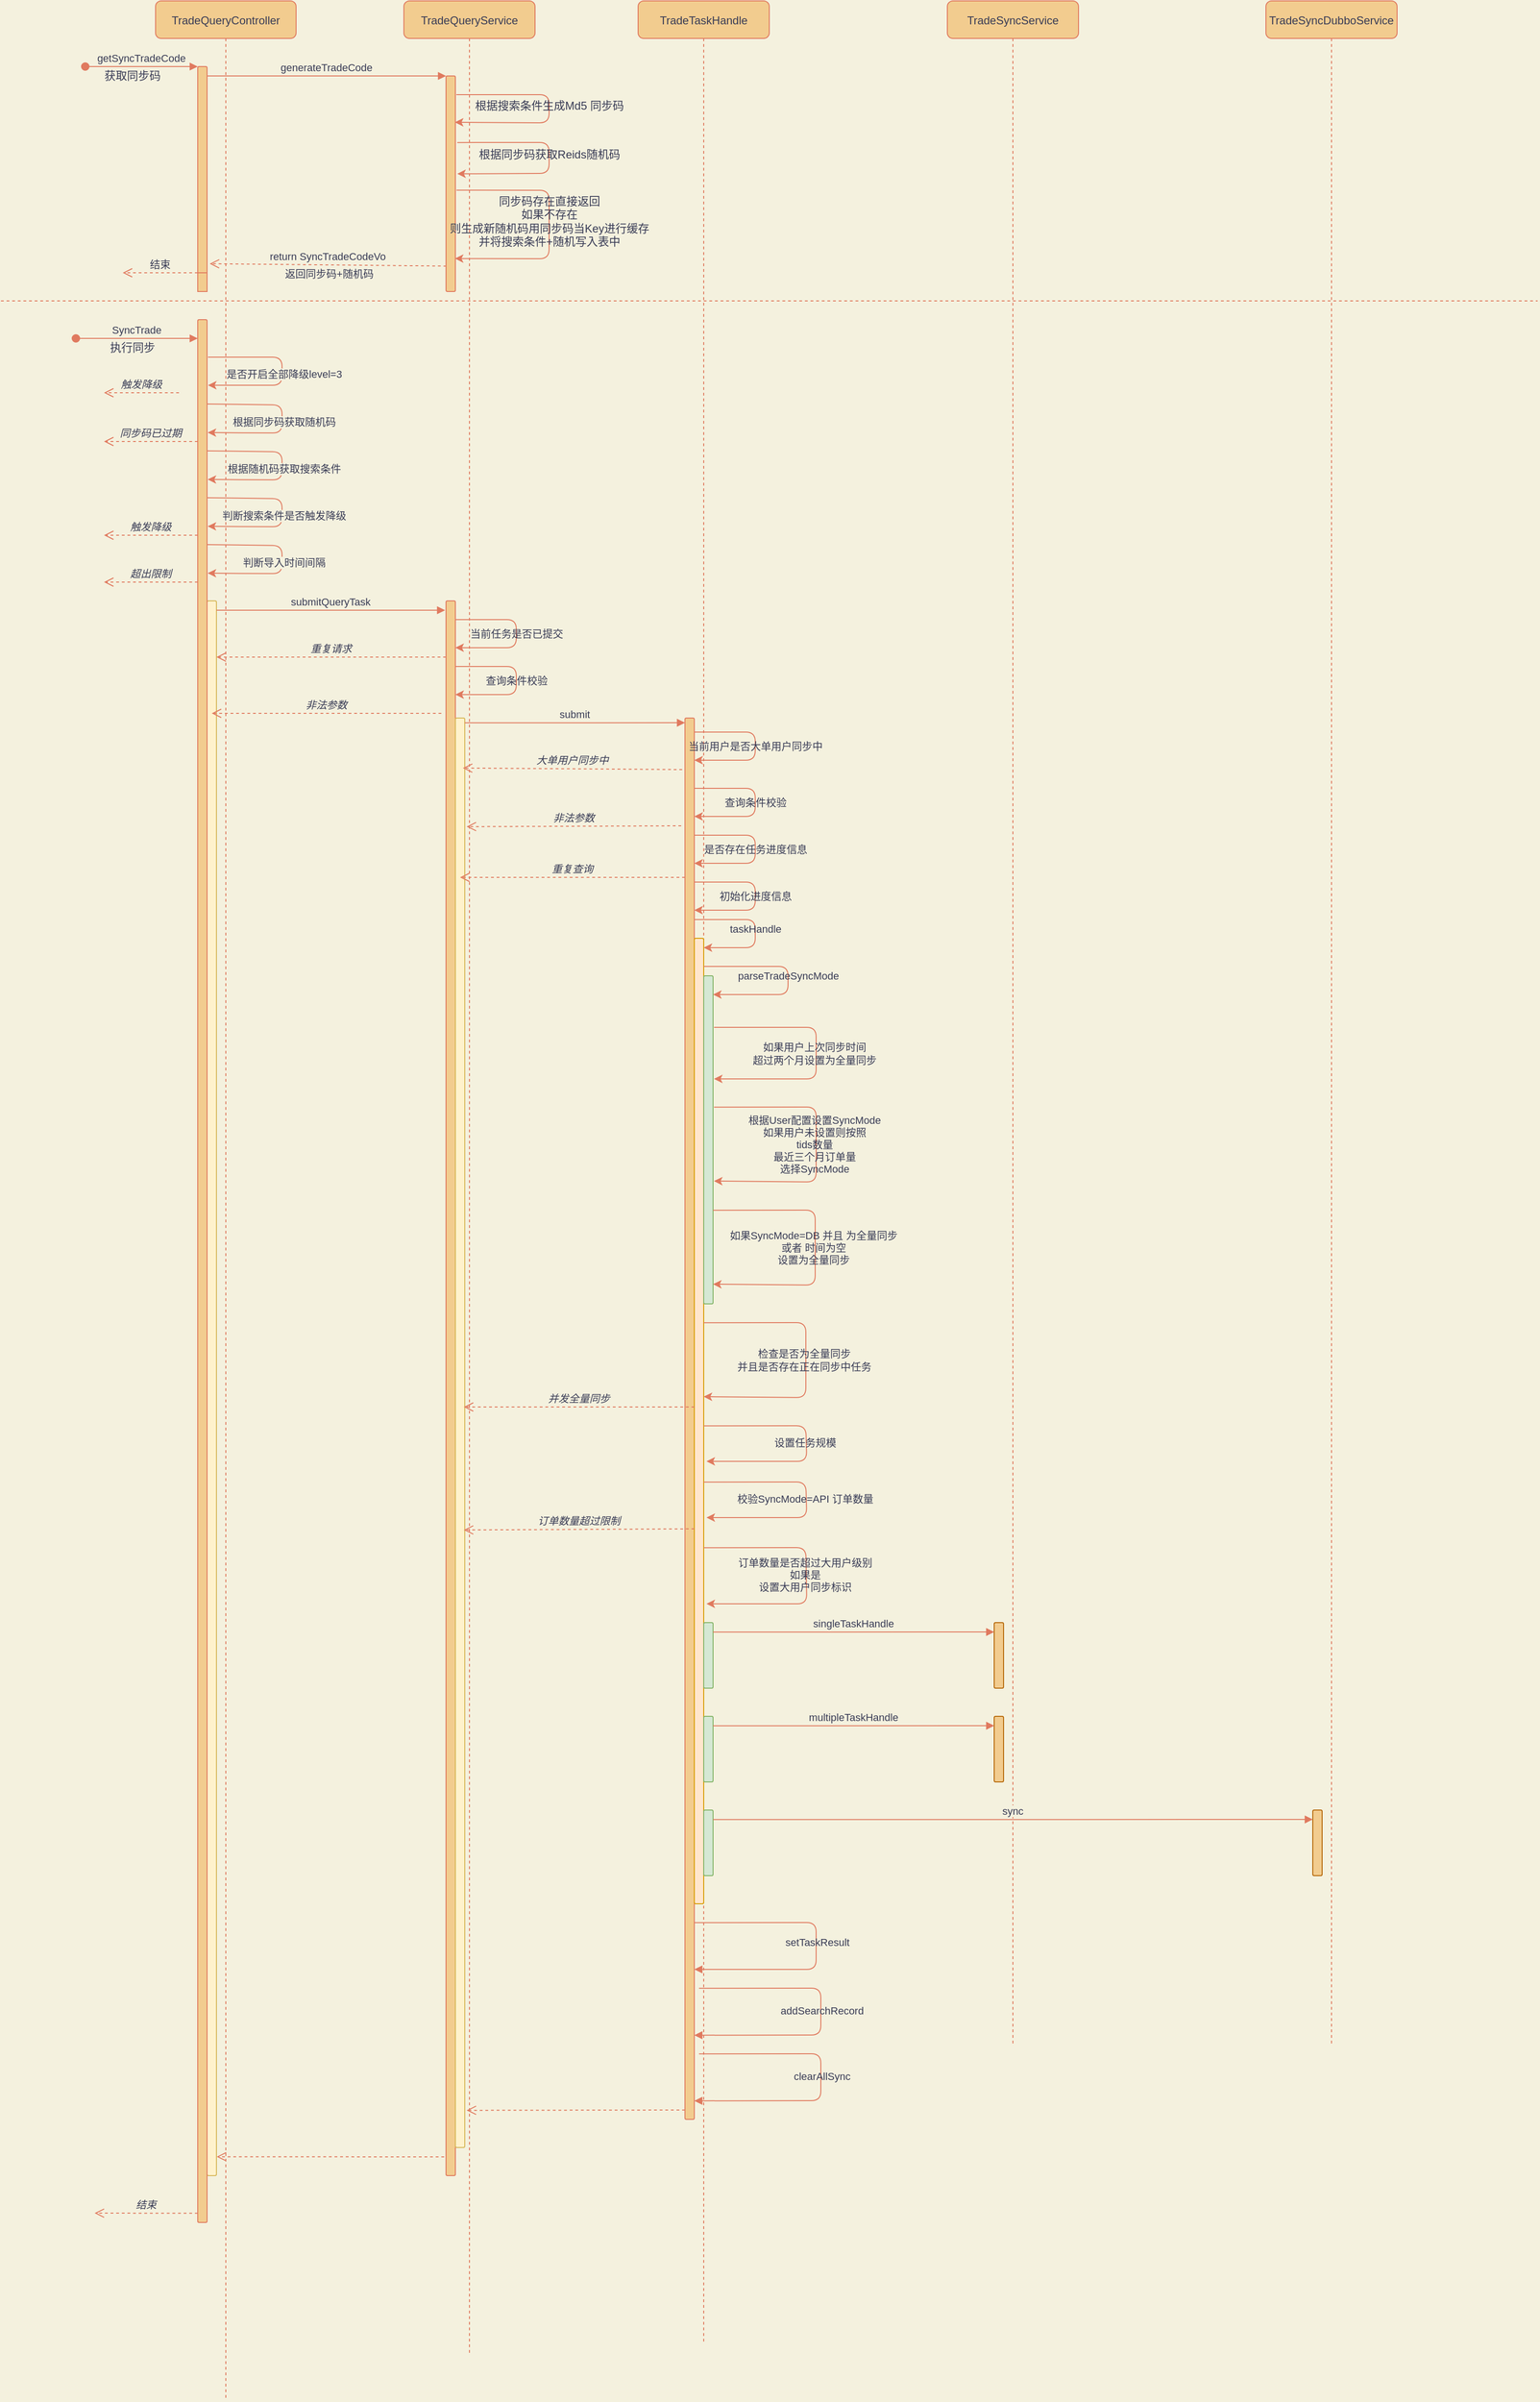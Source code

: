 <mxfile version="14.9.3" type="github">
  <diagram id="kgpKYQtTHZ0yAKxKKP6v" name="Page-1">
    <mxGraphModel dx="2992" dy="1228" grid="1" gridSize="10" guides="1" tooltips="1" connect="1" arrows="1" fold="1" page="1" pageScale="1" pageWidth="1100" pageHeight="850" background="#F4F1DE" math="0" shadow="0">
      <root>
        <mxCell id="0" />
        <mxCell id="1" parent="0" />
        <mxCell id="RdxSyApWsiTOnNlZj5HY-6" value="TradeQueryController" style="shape=umlLifeline;perimeter=lifelinePerimeter;container=1;collapsible=0;recursiveResize=0;shadow=0;strokeWidth=1;rounded=1;fillColor=#F2CC8F;strokeColor=#E07A5F;fontColor=#393C56;" vertex="1" parent="1">
          <mxGeometry x="55" y="430" width="150" height="2560" as="geometry" />
        </mxCell>
        <mxCell id="RdxSyApWsiTOnNlZj5HY-7" value="" style="points=[];perimeter=orthogonalPerimeter;shadow=0;strokeWidth=1;rounded=1;fillColor=#F2CC8F;strokeColor=#E07A5F;fontColor=#393C56;" vertex="1" parent="RdxSyApWsiTOnNlZj5HY-6">
          <mxGeometry x="45" y="70" width="10" height="235" as="geometry" />
        </mxCell>
        <mxCell id="RdxSyApWsiTOnNlZj5HY-8" value="getSyncTradeCode" style="verticalAlign=bottom;startArrow=oval;endArrow=block;startSize=8;shadow=0;strokeWidth=1;labelBackgroundColor=#F4F1DE;strokeColor=#E07A5F;fontColor=#393C56;" edge="1" parent="RdxSyApWsiTOnNlZj5HY-6" target="RdxSyApWsiTOnNlZj5HY-7">
          <mxGeometry relative="1" as="geometry">
            <mxPoint x="-75" y="70" as="sourcePoint" />
          </mxGeometry>
        </mxCell>
        <mxCell id="RdxSyApWsiTOnNlZj5HY-10" value="TradeQueryService" style="shape=umlLifeline;perimeter=lifelinePerimeter;container=1;collapsible=0;recursiveResize=0;shadow=0;strokeWidth=1;rounded=1;fillColor=#F2CC8F;strokeColor=#E07A5F;fontColor=#393C56;" vertex="1" parent="1">
          <mxGeometry x="320" y="430" width="140" height="2510" as="geometry" />
        </mxCell>
        <mxCell id="RdxSyApWsiTOnNlZj5HY-11" value="" style="points=[];perimeter=orthogonalPerimeter;shadow=0;strokeWidth=1;rounded=1;fillColor=#F2CC8F;strokeColor=#E07A5F;fontColor=#393C56;" vertex="1" parent="RdxSyApWsiTOnNlZj5HY-10">
          <mxGeometry x="45" y="80" width="10" height="230" as="geometry" />
        </mxCell>
        <mxCell id="RdxSyApWsiTOnNlZj5HY-32" value="" style="endArrow=classic;html=1;entryX=0.95;entryY=0.215;entryDx=0;entryDy=0;entryPerimeter=0;labelBackgroundColor=#F4F1DE;strokeColor=#E07A5F;fontColor=#393C56;" edge="1" parent="RdxSyApWsiTOnNlZj5HY-10" target="RdxSyApWsiTOnNlZj5HY-11">
          <mxGeometry width="50" height="50" relative="1" as="geometry">
            <mxPoint x="56" y="100" as="sourcePoint" />
            <mxPoint x="105" y="100" as="targetPoint" />
            <Array as="points">
              <mxPoint x="155" y="100" />
              <mxPoint x="155" y="130" />
            </Array>
          </mxGeometry>
        </mxCell>
        <mxCell id="RdxSyApWsiTOnNlZj5HY-33" value="&lt;span style=&quot;font-size: 12px&quot;&gt;根据搜索条件生成Md5 同步码&lt;/span&gt;" style="edgeLabel;html=1;align=center;verticalAlign=middle;resizable=0;points=[];rounded=1;labelBackgroundColor=none;fontColor=#393C56;" vertex="1" connectable="0" parent="RdxSyApWsiTOnNlZj5HY-32">
          <mxGeometry x="-0.033" relative="1" as="geometry">
            <mxPoint as="offset" />
          </mxGeometry>
        </mxCell>
        <mxCell id="RdxSyApWsiTOnNlZj5HY-39" value="" style="endArrow=classic;html=1;labelBackgroundColor=#F4F1DE;strokeColor=#E07A5F;fontColor=#393C56;entryX=1.2;entryY=0.454;entryDx=0;entryDy=0;entryPerimeter=0;exitX=1.2;exitY=0.309;exitDx=0;exitDy=0;exitPerimeter=0;" edge="1" parent="RdxSyApWsiTOnNlZj5HY-10" source="RdxSyApWsiTOnNlZj5HY-11" target="RdxSyApWsiTOnNlZj5HY-11">
          <mxGeometry width="50" height="50" relative="1" as="geometry">
            <mxPoint x="55" y="140.32" as="sourcePoint" />
            <mxPoint x="55" y="210" as="targetPoint" />
            <Array as="points">
              <mxPoint x="155" y="151" />
              <mxPoint x="155" y="184" />
            </Array>
          </mxGeometry>
        </mxCell>
        <mxCell id="RdxSyApWsiTOnNlZj5HY-40" value="&lt;span style=&quot;font-size: 12px&quot;&gt;根据同步码获取Reids随机码&lt;/span&gt;" style="edgeLabel;html=1;align=center;verticalAlign=middle;resizable=0;points=[];rounded=1;labelBackgroundColor=none;fontColor=#393C56;" vertex="1" connectable="0" parent="RdxSyApWsiTOnNlZj5HY-39">
          <mxGeometry x="-0.033" relative="1" as="geometry">
            <mxPoint as="offset" />
          </mxGeometry>
        </mxCell>
        <mxCell id="RdxSyApWsiTOnNlZj5HY-41" value="" style="endArrow=classic;html=1;labelBackgroundColor=#F4F1DE;strokeColor=#E07A5F;fontColor=#393C56;entryX=0.95;entryY=0.847;entryDx=0;entryDy=0;entryPerimeter=0;exitX=1.117;exitY=0.53;exitDx=0;exitDy=0;exitPerimeter=0;" edge="1" parent="RdxSyApWsiTOnNlZj5HY-10" source="RdxSyApWsiTOnNlZj5HY-11" target="RdxSyApWsiTOnNlZj5HY-11">
          <mxGeometry width="50" height="50" relative="1" as="geometry">
            <mxPoint x="55" y="210" as="sourcePoint" />
            <mxPoint x="53.67" y="241.25" as="targetPoint" />
            <Array as="points">
              <mxPoint x="155" y="202" />
              <mxPoint x="155" y="275" />
            </Array>
          </mxGeometry>
        </mxCell>
        <mxCell id="RdxSyApWsiTOnNlZj5HY-42" value="&lt;span style=&quot;font-size: 12px&quot;&gt;同步码存在直接返回&lt;br&gt;如果不存在&lt;br&gt;则生成新随机码用同步码当Key进行缓存&lt;br&gt;并将搜索条件+随机写入表中&lt;br&gt;&lt;/span&gt;" style="edgeLabel;html=1;align=center;verticalAlign=middle;resizable=0;points=[];rounded=1;labelBackgroundColor=none;fontColor=#393C56;" vertex="1" connectable="0" parent="RdxSyApWsiTOnNlZj5HY-41">
          <mxGeometry x="-0.033" relative="1" as="geometry">
            <mxPoint as="offset" />
          </mxGeometry>
        </mxCell>
        <mxCell id="RdxSyApWsiTOnNlZj5HY-13" value="generateTradeCode" style="verticalAlign=bottom;endArrow=block;entryX=0;entryY=0;shadow=0;strokeWidth=1;labelBackgroundColor=#F4F1DE;strokeColor=#E07A5F;fontColor=#393C56;" edge="1" parent="1" source="RdxSyApWsiTOnNlZj5HY-7" target="RdxSyApWsiTOnNlZj5HY-11">
          <mxGeometry relative="1" as="geometry">
            <mxPoint x="260" y="510" as="sourcePoint" />
            <mxPoint as="offset" />
          </mxGeometry>
        </mxCell>
        <mxCell id="RdxSyApWsiTOnNlZj5HY-16" value="获取同步码" style="text;html=1;align=center;verticalAlign=middle;resizable=0;points=[];autosize=1;strokeColor=none;rounded=1;fontColor=#393C56;" vertex="1" parent="1">
          <mxGeometry x="-10" y="500" width="80" height="20" as="geometry" />
        </mxCell>
        <mxCell id="RdxSyApWsiTOnNlZj5HY-21" value="return SyncTradeCodeVo" style="verticalAlign=bottom;endArrow=open;dashed=1;endSize=8;exitX=0.033;exitY=0.882;shadow=0;strokeWidth=1;exitDx=0;exitDy=0;exitPerimeter=0;labelBackgroundColor=#F4F1DE;strokeColor=#E07A5F;fontColor=#393C56;entryX=1.283;entryY=0.895;entryDx=0;entryDy=0;entryPerimeter=0;" edge="1" parent="1" source="RdxSyApWsiTOnNlZj5HY-11" target="RdxSyApWsiTOnNlZj5HY-7">
          <mxGeometry relative="1" as="geometry">
            <mxPoint x="105" y="651" as="targetPoint" />
            <mxPoint x="355" y="322.0" as="sourcePoint" />
          </mxGeometry>
        </mxCell>
        <mxCell id="RdxSyApWsiTOnNlZj5HY-22" value="返回同步码+随机码" style="edgeLabel;html=1;align=center;verticalAlign=middle;resizable=0;points=[];rounded=1;labelBackgroundColor=#F4F1DE;fontColor=#393C56;" vertex="1" connectable="0" parent="RdxSyApWsiTOnNlZj5HY-21">
          <mxGeometry x="0.132" y="1" relative="1" as="geometry">
            <mxPoint x="17" y="8" as="offset" />
          </mxGeometry>
        </mxCell>
        <mxCell id="RdxSyApWsiTOnNlZj5HY-23" value="" style="endArrow=none;dashed=1;html=1;labelBackgroundColor=#F4F1DE;strokeColor=#E07A5F;fontColor=#393C56;" edge="1" parent="1">
          <mxGeometry width="50" height="50" relative="1" as="geometry">
            <mxPoint x="-110" y="750" as="sourcePoint" />
            <mxPoint x="1530" y="750" as="targetPoint" />
          </mxGeometry>
        </mxCell>
        <mxCell id="RdxSyApWsiTOnNlZj5HY-24" value="" style="points=[];perimeter=orthogonalPerimeter;shadow=0;strokeWidth=1;rounded=1;fillColor=#F2CC8F;strokeColor=#E07A5F;fontColor=#393C56;arcSize=0;" vertex="1" parent="1">
          <mxGeometry x="100" y="720" width="10" height="20" as="geometry" />
        </mxCell>
        <mxCell id="RdxSyApWsiTOnNlZj5HY-28" value="SyncTrade" style="verticalAlign=bottom;startArrow=oval;endArrow=block;startSize=8;shadow=0;strokeWidth=1;labelBackgroundColor=#F4F1DE;strokeColor=#E07A5F;fontColor=#393C56;" edge="1" parent="1">
          <mxGeometry relative="1" as="geometry">
            <mxPoint x="-30" y="790" as="sourcePoint" />
            <mxPoint x="100" y="790" as="targetPoint" />
          </mxGeometry>
        </mxCell>
        <mxCell id="RdxSyApWsiTOnNlZj5HY-29" value="执行同步" style="text;html=1;align=center;verticalAlign=middle;resizable=0;points=[];autosize=1;strokeColor=none;rounded=1;fontColor=#393C56;" vertex="1" parent="1">
          <mxGeometry y="790" width="60" height="20" as="geometry" />
        </mxCell>
        <mxCell id="RdxSyApWsiTOnNlZj5HY-35" value="" style="endArrow=classic;html=1;labelBackgroundColor=#F4F1DE;strokeColor=#E07A5F;fontColor=#393C56;" edge="1" parent="1">
          <mxGeometry width="50" height="50" relative="1" as="geometry">
            <mxPoint x="111" y="810" as="sourcePoint" />
            <mxPoint x="111" y="840" as="targetPoint" />
            <Array as="points">
              <mxPoint x="190" y="810" />
              <mxPoint x="190" y="840" />
            </Array>
          </mxGeometry>
        </mxCell>
        <mxCell id="RdxSyApWsiTOnNlZj5HY-36" value="是否开启全部降级level=3" style="edgeLabel;html=1;align=center;verticalAlign=middle;resizable=0;points=[];rounded=1;labelBackgroundColor=#F4F1DE;fontColor=#393C56;" vertex="1" connectable="0" parent="RdxSyApWsiTOnNlZj5HY-35">
          <mxGeometry x="-0.129" y="2" relative="1" as="geometry">
            <mxPoint y="15" as="offset" />
          </mxGeometry>
        </mxCell>
        <mxCell id="RdxSyApWsiTOnNlZj5HY-37" value="" style="endArrow=classic;html=1;exitX=1.033;exitY=0.065;exitDx=0;exitDy=0;exitPerimeter=0;labelBackgroundColor=#F4F1DE;strokeColor=#E07A5F;fontColor=#393C56;" edge="1" parent="1">
          <mxGeometry width="50" height="50" relative="1" as="geometry">
            <mxPoint x="110.0" y="860" as="sourcePoint" />
            <mxPoint x="110.67" y="890.5" as="targetPoint" />
            <Array as="points">
              <mxPoint x="190" y="861" />
              <mxPoint x="190" y="891" />
            </Array>
          </mxGeometry>
        </mxCell>
        <mxCell id="RdxSyApWsiTOnNlZj5HY-38" value="根据同步码获取随机码" style="edgeLabel;html=1;align=center;verticalAlign=middle;resizable=0;points=[];rounded=1;labelBackgroundColor=#F4F1DE;fontColor=#393C56;" vertex="1" connectable="0" parent="RdxSyApWsiTOnNlZj5HY-37">
          <mxGeometry x="-0.129" y="2" relative="1" as="geometry">
            <mxPoint y="15" as="offset" />
          </mxGeometry>
        </mxCell>
        <mxCell id="RdxSyApWsiTOnNlZj5HY-44" value="" style="endArrow=classic;html=1;exitX=1.033;exitY=0.065;exitDx=0;exitDy=0;exitPerimeter=0;labelBackgroundColor=#F4F1DE;strokeColor=#E07A5F;fontColor=#393C56;" edge="1" parent="1">
          <mxGeometry width="50" height="50" relative="1" as="geometry">
            <mxPoint x="110.0" y="910" as="sourcePoint" />
            <mxPoint x="110.67" y="940.5" as="targetPoint" />
            <Array as="points">
              <mxPoint x="190" y="911" />
              <mxPoint x="190" y="941" />
            </Array>
          </mxGeometry>
        </mxCell>
        <mxCell id="RdxSyApWsiTOnNlZj5HY-45" value="根据随机码获取搜索条件" style="edgeLabel;html=1;align=center;verticalAlign=middle;resizable=0;points=[];rounded=1;labelBackgroundColor=#F4F1DE;fontColor=#393C56;" vertex="1" connectable="0" parent="RdxSyApWsiTOnNlZj5HY-44">
          <mxGeometry x="-0.129" y="2" relative="1" as="geometry">
            <mxPoint y="15" as="offset" />
          </mxGeometry>
        </mxCell>
        <mxCell id="RdxSyApWsiTOnNlZj5HY-47" value="" style="endArrow=classic;html=1;exitX=1.033;exitY=0.065;exitDx=0;exitDy=0;exitPerimeter=0;labelBackgroundColor=#F4F1DE;strokeColor=#E07A5F;fontColor=#393C56;" edge="1" parent="1">
          <mxGeometry width="50" height="50" relative="1" as="geometry">
            <mxPoint x="110.0" y="960" as="sourcePoint" />
            <mxPoint x="110.67" y="990.5" as="targetPoint" />
            <Array as="points">
              <mxPoint x="190" y="961" />
              <mxPoint x="190" y="991" />
            </Array>
          </mxGeometry>
        </mxCell>
        <mxCell id="RdxSyApWsiTOnNlZj5HY-48" value="判断搜索条件是否触发降级" style="edgeLabel;html=1;align=center;verticalAlign=middle;resizable=0;points=[];rounded=1;labelBackgroundColor=#F4F1DE;fontColor=#393C56;" vertex="1" connectable="0" parent="RdxSyApWsiTOnNlZj5HY-47">
          <mxGeometry x="-0.129" y="2" relative="1" as="geometry">
            <mxPoint y="15" as="offset" />
          </mxGeometry>
        </mxCell>
        <mxCell id="RdxSyApWsiTOnNlZj5HY-49" value="触发降级" style="verticalAlign=bottom;endArrow=open;dashed=1;endSize=8;shadow=0;strokeWidth=1;labelBackgroundColor=#F4F1DE;strokeColor=#E07A5F;fontColor=#393C56;fontStyle=2" edge="1" parent="1">
          <mxGeometry relative="1" as="geometry">
            <mxPoint y="848" as="targetPoint" />
            <mxPoint x="80" y="848" as="sourcePoint" />
          </mxGeometry>
        </mxCell>
        <mxCell id="RdxSyApWsiTOnNlZj5HY-52" value="同步码已过期" style="verticalAlign=bottom;endArrow=open;dashed=1;endSize=8;shadow=0;strokeWidth=1;labelBackgroundColor=#F4F1DE;strokeColor=#E07A5F;fontColor=#393C56;fontStyle=2" edge="1" parent="1">
          <mxGeometry relative="1" as="geometry">
            <mxPoint y="900" as="targetPoint" />
            <mxPoint x="100" y="900" as="sourcePoint" />
          </mxGeometry>
        </mxCell>
        <mxCell id="RdxSyApWsiTOnNlZj5HY-53" value="结束" style="verticalAlign=bottom;endArrow=open;dashed=1;endSize=8;shadow=0;strokeWidth=1;labelBackgroundColor=#F4F1DE;strokeColor=#E07A5F;fontColor=#393C56;" edge="1" parent="1">
          <mxGeometry relative="1" as="geometry">
            <mxPoint x="20" y="720" as="targetPoint" />
            <mxPoint x="100" y="720" as="sourcePoint" />
          </mxGeometry>
        </mxCell>
        <mxCell id="RdxSyApWsiTOnNlZj5HY-54" value="触发降级" style="verticalAlign=bottom;endArrow=open;dashed=1;endSize=8;shadow=0;strokeWidth=1;labelBackgroundColor=#F4F1DE;strokeColor=#E07A5F;fontColor=#393C56;fontStyle=2" edge="1" parent="1">
          <mxGeometry relative="1" as="geometry">
            <mxPoint y="1000" as="targetPoint" />
            <mxPoint x="100" y="1000" as="sourcePoint" />
          </mxGeometry>
        </mxCell>
        <mxCell id="RdxSyApWsiTOnNlZj5HY-55" value="" style="endArrow=classic;html=1;exitX=1.033;exitY=0.065;exitDx=0;exitDy=0;exitPerimeter=0;labelBackgroundColor=#F4F1DE;strokeColor=#E07A5F;fontColor=#393C56;" edge="1" parent="1">
          <mxGeometry width="50" height="50" relative="1" as="geometry">
            <mxPoint x="110.0" y="1010" as="sourcePoint" />
            <mxPoint x="110.67" y="1040.5" as="targetPoint" />
            <Array as="points">
              <mxPoint x="190" y="1011" />
              <mxPoint x="190" y="1041" />
            </Array>
          </mxGeometry>
        </mxCell>
        <mxCell id="RdxSyApWsiTOnNlZj5HY-56" value="判断导入时间间隔" style="edgeLabel;html=1;align=center;verticalAlign=middle;resizable=0;points=[];rounded=1;labelBackgroundColor=#F4F1DE;fontColor=#393C56;" vertex="1" connectable="0" parent="RdxSyApWsiTOnNlZj5HY-55">
          <mxGeometry x="-0.129" y="2" relative="1" as="geometry">
            <mxPoint y="15" as="offset" />
          </mxGeometry>
        </mxCell>
        <mxCell id="RdxSyApWsiTOnNlZj5HY-57" value="超出限制" style="verticalAlign=bottom;endArrow=open;dashed=1;endSize=8;shadow=0;strokeWidth=1;labelBackgroundColor=#F4F1DE;strokeColor=#E07A5F;fontColor=#393C56;fontStyle=2" edge="1" parent="1">
          <mxGeometry relative="1" as="geometry">
            <mxPoint y="1050" as="targetPoint" />
            <mxPoint x="100" y="1050" as="sourcePoint" />
          </mxGeometry>
        </mxCell>
        <mxCell id="RdxSyApWsiTOnNlZj5HY-154" value="" style="edgeStyle=none;orthogonalLoop=1;jettySize=auto;html=1;labelBackgroundColor=none;fontColor=#393C56;strokeColor=#E07A5F;fillColor=#F2CC8F;" edge="1" parent="1" source="RdxSyApWsiTOnNlZj5HY-66" target="RdxSyApWsiTOnNlZj5HY-113">
          <mxGeometry relative="1" as="geometry" />
        </mxCell>
        <mxCell id="RdxSyApWsiTOnNlZj5HY-66" value="" style="points=[];perimeter=orthogonalPerimeter;shadow=0;strokeWidth=1;rounded=1;fillColor=#fff2cc;strokeColor=#d6b656;" vertex="1" parent="1">
          <mxGeometry x="110" y="1070" width="10" height="1680" as="geometry" />
        </mxCell>
        <mxCell id="RdxSyApWsiTOnNlZj5HY-68" value="" style="points=[];perimeter=orthogonalPerimeter;shadow=0;strokeWidth=1;rounded=1;fillColor=#F2CC8F;strokeColor=#E07A5F;fontColor=#393C56;" vertex="1" parent="1">
          <mxGeometry x="365" y="1070" width="10" height="1680" as="geometry" />
        </mxCell>
        <mxCell id="RdxSyApWsiTOnNlZj5HY-72" value="submitQueryTask" style="verticalAlign=bottom;endArrow=block;shadow=0;strokeWidth=1;labelBackgroundColor=#F4F1DE;strokeColor=#E07A5F;fontColor=#393C56;" edge="1" parent="1">
          <mxGeometry relative="1" as="geometry">
            <mxPoint x="120" y="1080" as="sourcePoint" />
            <mxPoint x="364" y="1080" as="targetPoint" />
            <mxPoint as="offset" />
          </mxGeometry>
        </mxCell>
        <mxCell id="RdxSyApWsiTOnNlZj5HY-82" value="TradeTaskHandle" style="shape=umlLifeline;perimeter=lifelinePerimeter;container=1;collapsible=0;recursiveResize=0;shadow=0;strokeWidth=1;rounded=1;fillColor=#F2CC8F;strokeColor=#E07A5F;fontColor=#393C56;" vertex="1" parent="1">
          <mxGeometry x="570" y="430" width="140" height="2500" as="geometry" />
        </mxCell>
        <mxCell id="RdxSyApWsiTOnNlZj5HY-90" value="当前任务是否已提交" style="endArrow=classic;html=1;fontColor=#393C56;strokeColor=#E07A5F;fillColor=#F2CC8F;elbow=vertical;labelBackgroundColor=none;" edge="1" parent="1">
          <mxGeometry width="50" height="50" relative="1" as="geometry">
            <mxPoint x="375" y="1090" as="sourcePoint" />
            <mxPoint x="375" y="1120" as="targetPoint" />
            <Array as="points">
              <mxPoint x="440" y="1090" />
              <mxPoint x="440" y="1120" />
            </Array>
          </mxGeometry>
        </mxCell>
        <mxCell id="RdxSyApWsiTOnNlZj5HY-91" value="重复请求" style="verticalAlign=bottom;endArrow=open;dashed=1;endSize=8;shadow=0;strokeWidth=1;labelBackgroundColor=#F4F1DE;strokeColor=#E07A5F;fontColor=#393C56;fontStyle=2;" edge="1" parent="1">
          <mxGeometry relative="1" as="geometry">
            <mxPoint x="120" y="1130" as="targetPoint" />
            <mxPoint x="365" y="1130" as="sourcePoint" />
          </mxGeometry>
        </mxCell>
        <mxCell id="RdxSyApWsiTOnNlZj5HY-93" value="查询条件校验" style="endArrow=classic;html=1;fontColor=#393C56;strokeColor=#E07A5F;fillColor=#F2CC8F;elbow=vertical;labelBackgroundColor=none;" edge="1" parent="1">
          <mxGeometry width="50" height="50" relative="1" as="geometry">
            <mxPoint x="375" y="1140" as="sourcePoint" />
            <mxPoint x="375" y="1170" as="targetPoint" />
            <Array as="points">
              <mxPoint x="440" y="1140" />
              <mxPoint x="440" y="1170" />
            </Array>
          </mxGeometry>
        </mxCell>
        <mxCell id="RdxSyApWsiTOnNlZj5HY-94" value="非法参数" style="verticalAlign=bottom;endArrow=open;dashed=1;endSize=8;shadow=0;strokeWidth=1;labelBackgroundColor=#F4F1DE;strokeColor=#E07A5F;fontColor=#393C56;fontStyle=2;" edge="1" parent="1">
          <mxGeometry relative="1" as="geometry">
            <mxPoint x="115" y="1190" as="targetPoint" />
            <mxPoint x="360" y="1190" as="sourcePoint" />
          </mxGeometry>
        </mxCell>
        <mxCell id="RdxSyApWsiTOnNlZj5HY-95" value="" style="points=[];perimeter=orthogonalPerimeter;shadow=0;strokeWidth=1;rounded=1;fillColor=#fff2cc;strokeColor=#d6b656;" vertex="1" parent="1">
          <mxGeometry x="375" y="1195" width="10" height="1525" as="geometry" />
        </mxCell>
        <mxCell id="RdxSyApWsiTOnNlZj5HY-96" value="" style="points=[];perimeter=orthogonalPerimeter;shadow=0;strokeWidth=1;rounded=1;fillColor=#F2CC8F;strokeColor=#E07A5F;fontColor=#393C56;" vertex="1" parent="1">
          <mxGeometry x="620" y="1195" width="10" height="1495" as="geometry" />
        </mxCell>
        <mxCell id="RdxSyApWsiTOnNlZj5HY-97" value="submit" style="verticalAlign=bottom;endArrow=block;shadow=0;strokeWidth=1;labelBackgroundColor=#F4F1DE;strokeColor=#E07A5F;fontColor=#393C56;" edge="1" parent="1">
          <mxGeometry relative="1" as="geometry">
            <mxPoint x="385" y="1200.16" as="sourcePoint" />
            <mxPoint x="620" y="1200" as="targetPoint" />
            <mxPoint as="offset" />
          </mxGeometry>
        </mxCell>
        <mxCell id="RdxSyApWsiTOnNlZj5HY-99" value="查询条件校验" style="endArrow=classic;html=1;fontColor=#393C56;strokeColor=#E07A5F;fillColor=#F2CC8F;elbow=vertical;labelBackgroundColor=none;" edge="1" parent="1">
          <mxGeometry width="50" height="50" relative="1" as="geometry">
            <mxPoint x="630" y="1270" as="sourcePoint" />
            <mxPoint x="630" y="1300" as="targetPoint" />
            <Array as="points">
              <mxPoint x="695" y="1270" />
              <mxPoint x="695" y="1300" />
            </Array>
          </mxGeometry>
        </mxCell>
        <mxCell id="RdxSyApWsiTOnNlZj5HY-100" value="非法参数" style="verticalAlign=bottom;endArrow=open;dashed=1;endSize=8;shadow=0;strokeWidth=1;labelBackgroundColor=#F4F1DE;strokeColor=#E07A5F;fontColor=#393C56;fontStyle=2;entryX=1.2;entryY=0.076;entryDx=0;entryDy=0;entryPerimeter=0;" edge="1" parent="1" target="RdxSyApWsiTOnNlZj5HY-95">
          <mxGeometry relative="1" as="geometry">
            <mxPoint x="510" y="1310" as="targetPoint" />
            <mxPoint x="616" y="1310" as="sourcePoint" />
          </mxGeometry>
        </mxCell>
        <mxCell id="RdxSyApWsiTOnNlZj5HY-103" value="当前用户是否大单用户同步中" style="endArrow=classic;html=1;fontColor=#393C56;strokeColor=#E07A5F;fillColor=#F2CC8F;elbow=vertical;labelBackgroundColor=none;" edge="1" parent="1">
          <mxGeometry width="50" height="50" relative="1" as="geometry">
            <mxPoint x="630" y="1210" as="sourcePoint" />
            <mxPoint x="630" y="1240" as="targetPoint" />
            <Array as="points">
              <mxPoint x="695" y="1210" />
              <mxPoint x="695" y="1240" />
            </Array>
          </mxGeometry>
        </mxCell>
        <mxCell id="RdxSyApWsiTOnNlZj5HY-104" value="大单用户同步中" style="verticalAlign=bottom;endArrow=open;dashed=1;endSize=8;shadow=0;strokeWidth=1;labelBackgroundColor=#F4F1DE;strokeColor=#E07A5F;fontColor=#393C56;fontStyle=2;entryX=0.8;entryY=0.035;entryDx=0;entryDy=0;entryPerimeter=0;" edge="1" parent="1" target="RdxSyApWsiTOnNlZj5HY-95">
          <mxGeometry relative="1" as="geometry">
            <mxPoint x="390" y="1250" as="targetPoint" />
            <mxPoint x="617" y="1250" as="sourcePoint" />
          </mxGeometry>
        </mxCell>
        <mxCell id="RdxSyApWsiTOnNlZj5HY-105" value="是否存在任务进度信息" style="endArrow=classic;html=1;fontColor=#393C56;strokeColor=#E07A5F;fillColor=#F2CC8F;elbow=vertical;labelBackgroundColor=none;" edge="1" parent="1">
          <mxGeometry width="50" height="50" relative="1" as="geometry">
            <mxPoint x="630" y="1320" as="sourcePoint" />
            <mxPoint x="630" y="1350" as="targetPoint" />
            <Array as="points">
              <mxPoint x="695" y="1320" />
              <mxPoint x="695" y="1350" />
            </Array>
          </mxGeometry>
        </mxCell>
        <mxCell id="RdxSyApWsiTOnNlZj5HY-106" value="重复查询" style="verticalAlign=bottom;endArrow=open;dashed=1;endSize=8;shadow=0;strokeWidth=1;labelBackgroundColor=#F4F1DE;strokeColor=#E07A5F;fontColor=#393C56;fontStyle=2;" edge="1" parent="1">
          <mxGeometry relative="1" as="geometry">
            <mxPoint x="380" y="1365" as="targetPoint" />
            <mxPoint x="620" y="1365" as="sourcePoint" />
            <Array as="points" />
          </mxGeometry>
        </mxCell>
        <mxCell id="RdxSyApWsiTOnNlZj5HY-107" value="初始化进度信息" style="endArrow=classic;html=1;fontColor=#393C56;strokeColor=#E07A5F;fillColor=#F2CC8F;elbow=vertical;labelBackgroundColor=none;" edge="1" parent="1">
          <mxGeometry width="50" height="50" relative="1" as="geometry">
            <mxPoint x="630" y="1370" as="sourcePoint" />
            <mxPoint x="630" y="1400" as="targetPoint" />
            <Array as="points">
              <mxPoint x="695" y="1370" />
              <mxPoint x="695" y="1400" />
            </Array>
          </mxGeometry>
        </mxCell>
        <mxCell id="RdxSyApWsiTOnNlZj5HY-109" value="" style="points=[];perimeter=orthogonalPerimeter;shadow=0;strokeWidth=1;rounded=1;fillColor=#ffe6cc;strokeColor=#d79b00;" vertex="1" parent="1">
          <mxGeometry x="630" y="1430" width="10" height="1030" as="geometry" />
        </mxCell>
        <mxCell id="RdxSyApWsiTOnNlZj5HY-110" value="taskHandle" style="endArrow=classic;html=1;fontColor=#393C56;strokeColor=#E07A5F;fillColor=#F2CC8F;elbow=vertical;labelBackgroundColor=none;" edge="1" parent="1">
          <mxGeometry width="50" height="50" relative="1" as="geometry">
            <mxPoint x="630" y="1410" as="sourcePoint" />
            <mxPoint x="640" y="1440" as="targetPoint" />
            <Array as="points">
              <mxPoint x="695" y="1410" />
              <mxPoint x="695" y="1440" />
            </Array>
          </mxGeometry>
        </mxCell>
        <mxCell id="RdxSyApWsiTOnNlZj5HY-113" value="" style="points=[];perimeter=orthogonalPerimeter;shadow=0;strokeWidth=1;rounded=1;fillColor=#F2CC8F;strokeColor=#E07A5F;fontColor=#393C56;" vertex="1" parent="1">
          <mxGeometry x="100" y="770" width="10" height="2030" as="geometry" />
        </mxCell>
        <mxCell id="RdxSyApWsiTOnNlZj5HY-114" value="" style="points=[];perimeter=orthogonalPerimeter;shadow=0;strokeWidth=1;rounded=1;fillColor=#d5e8d4;strokeColor=#82b366;" vertex="1" parent="1">
          <mxGeometry x="640" y="1470" width="10" height="350" as="geometry" />
        </mxCell>
        <mxCell id="RdxSyApWsiTOnNlZj5HY-115" value="parseTradeSyncMode" style="endArrow=classic;html=1;fontColor=#393C56;strokeColor=#E07A5F;fillColor=#F2CC8F;elbow=vertical;labelBackgroundColor=none;" edge="1" parent="1">
          <mxGeometry width="50" height="50" relative="1" as="geometry">
            <mxPoint x="640" y="1460" as="sourcePoint" />
            <mxPoint x="650" y="1490" as="targetPoint" />
            <Array as="points">
              <mxPoint x="730" y="1460" />
              <mxPoint x="730" y="1490" />
            </Array>
          </mxGeometry>
        </mxCell>
        <mxCell id="RdxSyApWsiTOnNlZj5HY-116" value="" style="endArrow=classic;html=1;labelBackgroundColor=none;fontColor=#393C56;strokeColor=#E07A5F;fillColor=#F2CC8F;" edge="1" parent="1">
          <mxGeometry width="50" height="50" relative="1" as="geometry">
            <mxPoint x="651" y="1525" as="sourcePoint" />
            <mxPoint x="651" y="1580" as="targetPoint" />
            <Array as="points">
              <mxPoint x="760" y="1525" />
              <mxPoint x="760" y="1580" />
            </Array>
          </mxGeometry>
        </mxCell>
        <mxCell id="RdxSyApWsiTOnNlZj5HY-118" value="&lt;span style=&quot;&quot;&gt;如果用户上次同步时间&lt;br&gt;超过两个月设置为全量同步&lt;/span&gt;" style="edgeLabel;html=1;align=center;verticalAlign=middle;resizable=0;points=[];fontColor=#393C56;labelBackgroundColor=none;" vertex="1" connectable="0" parent="RdxSyApWsiTOnNlZj5HY-116">
          <mxGeometry x="0.001" y="-2" relative="1" as="geometry">
            <mxPoint as="offset" />
          </mxGeometry>
        </mxCell>
        <mxCell id="RdxSyApWsiTOnNlZj5HY-119" value="" style="endArrow=classic;html=1;labelBackgroundColor=none;fontColor=#393C56;strokeColor=#E07A5F;fillColor=#F2CC8F;exitX=1.2;exitY=0.145;exitDx=0;exitDy=0;exitPerimeter=0;" edge="1" parent="1">
          <mxGeometry width="50" height="50" relative="1" as="geometry">
            <mxPoint x="651" y="1610.1" as="sourcePoint" />
            <mxPoint x="651" y="1689" as="targetPoint" />
            <Array as="points">
              <mxPoint x="760" y="1610" />
              <mxPoint x="760" y="1690" />
            </Array>
          </mxGeometry>
        </mxCell>
        <mxCell id="RdxSyApWsiTOnNlZj5HY-120" value="&lt;span&gt;根据User配置设置SyncMode&lt;br&gt;如果用户未设置则按照&lt;br&gt;tids数量&lt;br&gt;最近三个月订单量&lt;br&gt;选择SyncMode&lt;br&gt;&lt;/span&gt;" style="edgeLabel;html=1;align=center;verticalAlign=middle;resizable=0;points=[];fontColor=#393C56;labelBackgroundColor=none;" vertex="1" connectable="0" parent="RdxSyApWsiTOnNlZj5HY-119">
          <mxGeometry x="0.001" y="-2" relative="1" as="geometry">
            <mxPoint as="offset" />
          </mxGeometry>
        </mxCell>
        <mxCell id="RdxSyApWsiTOnNlZj5HY-122" value="" style="endArrow=classic;html=1;labelBackgroundColor=none;fontColor=#393C56;strokeColor=#E07A5F;fillColor=#F2CC8F;exitX=1.2;exitY=0.145;exitDx=0;exitDy=0;exitPerimeter=0;" edge="1" parent="1">
          <mxGeometry width="50" height="50" relative="1" as="geometry">
            <mxPoint x="650" y="1720.1" as="sourcePoint" />
            <mxPoint x="650" y="1799" as="targetPoint" />
            <Array as="points">
              <mxPoint x="759" y="1720" />
              <mxPoint x="759" y="1800" />
            </Array>
          </mxGeometry>
        </mxCell>
        <mxCell id="RdxSyApWsiTOnNlZj5HY-123" value="&lt;span&gt;如果SyncMode=DB 并且 为全量同步&lt;br&gt;或者 时间为空&lt;br&gt;设置为全量同步&lt;br&gt;&lt;/span&gt;" style="edgeLabel;html=1;align=center;verticalAlign=middle;resizable=0;points=[];fontColor=#393C56;labelBackgroundColor=none;" vertex="1" connectable="0" parent="RdxSyApWsiTOnNlZj5HY-122">
          <mxGeometry x="0.001" y="-2" relative="1" as="geometry">
            <mxPoint as="offset" />
          </mxGeometry>
        </mxCell>
        <mxCell id="RdxSyApWsiTOnNlZj5HY-124" value="" style="endArrow=classic;html=1;labelBackgroundColor=none;fontColor=#393C56;strokeColor=#E07A5F;fillColor=#F2CC8F;exitX=1.2;exitY=0.145;exitDx=0;exitDy=0;exitPerimeter=0;" edge="1" parent="1">
          <mxGeometry width="50" height="50" relative="1" as="geometry">
            <mxPoint x="640" y="1840.1" as="sourcePoint" />
            <mxPoint x="640" y="1919" as="targetPoint" />
            <Array as="points">
              <mxPoint x="749" y="1840" />
              <mxPoint x="749" y="1920" />
            </Array>
          </mxGeometry>
        </mxCell>
        <mxCell id="RdxSyApWsiTOnNlZj5HY-125" value="&lt;span&gt;检查是否为全量同步&lt;br&gt;并且是否存在正在同步中任务&lt;br&gt;&lt;/span&gt;" style="edgeLabel;html=1;align=center;verticalAlign=middle;resizable=0;points=[];fontColor=#393C56;labelBackgroundColor=none;" vertex="1" connectable="0" parent="RdxSyApWsiTOnNlZj5HY-124">
          <mxGeometry x="0.001" y="-2" relative="1" as="geometry">
            <mxPoint as="offset" />
          </mxGeometry>
        </mxCell>
        <mxCell id="RdxSyApWsiTOnNlZj5HY-126" value="并发全量同步" style="verticalAlign=bottom;endArrow=open;dashed=1;endSize=8;shadow=0;strokeWidth=1;labelBackgroundColor=#F4F1DE;strokeColor=#E07A5F;fontColor=#393C56;fontStyle=2;exitX=-0.1;exitY=0.427;exitDx=0;exitDy=0;exitPerimeter=0;" edge="1" parent="1">
          <mxGeometry relative="1" as="geometry">
            <mxPoint x="384" y="1930" as="targetPoint" />
            <mxPoint x="630" y="1929.995" as="sourcePoint" />
          </mxGeometry>
        </mxCell>
        <mxCell id="RdxSyApWsiTOnNlZj5HY-127" value="" style="endArrow=classic;html=1;labelBackgroundColor=none;fontColor=#393C56;strokeColor=#E07A5F;fillColor=#F2CC8F;exitX=1.2;exitY=0.145;exitDx=0;exitDy=0;exitPerimeter=0;" edge="1" parent="1">
          <mxGeometry width="50" height="50" relative="1" as="geometry">
            <mxPoint x="640" y="1950.1" as="sourcePoint" />
            <mxPoint x="643" y="1988" as="targetPoint" />
            <Array as="points">
              <mxPoint x="749" y="1950" />
              <mxPoint x="750" y="1988" />
            </Array>
          </mxGeometry>
        </mxCell>
        <mxCell id="RdxSyApWsiTOnNlZj5HY-128" value="&lt;span&gt;设置任务规模&lt;br&gt;&lt;/span&gt;" style="edgeLabel;html=1;align=center;verticalAlign=middle;resizable=0;points=[];fontColor=#393C56;labelBackgroundColor=none;" vertex="1" connectable="0" parent="RdxSyApWsiTOnNlZj5HY-127">
          <mxGeometry x="0.001" y="-2" relative="1" as="geometry">
            <mxPoint as="offset" />
          </mxGeometry>
        </mxCell>
        <mxCell id="RdxSyApWsiTOnNlZj5HY-129" value="" style="endArrow=classic;html=1;labelBackgroundColor=none;fontColor=#393C56;strokeColor=#E07A5F;fillColor=#F2CC8F;exitX=1.2;exitY=0.145;exitDx=0;exitDy=0;exitPerimeter=0;" edge="1" parent="1">
          <mxGeometry width="50" height="50" relative="1" as="geometry">
            <mxPoint x="640" y="2010.1" as="sourcePoint" />
            <mxPoint x="643" y="2048" as="targetPoint" />
            <Array as="points">
              <mxPoint x="749" y="2010" />
              <mxPoint x="750" y="2048" />
            </Array>
          </mxGeometry>
        </mxCell>
        <mxCell id="RdxSyApWsiTOnNlZj5HY-130" value="&lt;span&gt;校验SyncMode=API 订单数量&lt;br&gt;&lt;/span&gt;" style="edgeLabel;html=1;align=center;verticalAlign=middle;resizable=0;points=[];fontColor=#393C56;labelBackgroundColor=none;" vertex="1" connectable="0" parent="RdxSyApWsiTOnNlZj5HY-129">
          <mxGeometry x="0.001" y="-2" relative="1" as="geometry">
            <mxPoint as="offset" />
          </mxGeometry>
        </mxCell>
        <mxCell id="RdxSyApWsiTOnNlZj5HY-132" value="订单数量超过限制" style="verticalAlign=bottom;endArrow=open;dashed=1;endSize=8;shadow=0;strokeWidth=1;labelBackgroundColor=#F4F1DE;strokeColor=#E07A5F;fontColor=#393C56;fontStyle=2;exitX=-0.1;exitY=0.427;exitDx=0;exitDy=0;exitPerimeter=0;entryX=0.9;entryY=0.568;entryDx=0;entryDy=0;entryPerimeter=0;" edge="1" parent="1" target="RdxSyApWsiTOnNlZj5HY-95">
          <mxGeometry relative="1" as="geometry">
            <mxPoint x="390" y="2060" as="targetPoint" />
            <mxPoint x="630" y="2060.005" as="sourcePoint" />
          </mxGeometry>
        </mxCell>
        <mxCell id="RdxSyApWsiTOnNlZj5HY-133" value="" style="endArrow=classic;html=1;labelBackgroundColor=none;fontColor=#393C56;strokeColor=#E07A5F;fillColor=#F2CC8F;exitX=1.2;exitY=0.145;exitDx=0;exitDy=0;exitPerimeter=0;" edge="1" parent="1">
          <mxGeometry width="50" height="50" relative="1" as="geometry">
            <mxPoint x="640" y="2080.1" as="sourcePoint" />
            <mxPoint x="643" y="2140" as="targetPoint" />
            <Array as="points">
              <mxPoint x="749" y="2080" />
              <mxPoint x="750" y="2140" />
            </Array>
          </mxGeometry>
        </mxCell>
        <mxCell id="RdxSyApWsiTOnNlZj5HY-134" value="&lt;span&gt;订单数量是否超过大用户级别&lt;br&gt;如果是&lt;br&gt;设置大用户同步标识&lt;br&gt;&lt;/span&gt;" style="edgeLabel;html=1;align=center;verticalAlign=middle;resizable=0;points=[];fontColor=#393C56;labelBackgroundColor=none;" vertex="1" connectable="0" parent="RdxSyApWsiTOnNlZj5HY-133">
          <mxGeometry x="0.001" y="-2" relative="1" as="geometry">
            <mxPoint as="offset" />
          </mxGeometry>
        </mxCell>
        <mxCell id="RdxSyApWsiTOnNlZj5HY-135" value="TradeSyncService" style="shape=umlLifeline;perimeter=lifelinePerimeter;container=1;collapsible=0;recursiveResize=0;shadow=0;strokeWidth=1;rounded=1;fillColor=#F2CC8F;strokeColor=#E07A5F;fontColor=#393C56;" vertex="1" parent="1">
          <mxGeometry x="900" y="430" width="140" height="2180" as="geometry" />
        </mxCell>
        <mxCell id="RdxSyApWsiTOnNlZj5HY-137" value="TradeSyncDubboService" style="shape=umlLifeline;perimeter=lifelinePerimeter;container=1;collapsible=0;recursiveResize=0;shadow=0;strokeWidth=1;rounded=1;fillColor=#F2CC8F;strokeColor=#E07A5F;fontColor=#393C56;" vertex="1" parent="1">
          <mxGeometry x="1240" y="430" width="140" height="2180" as="geometry" />
        </mxCell>
        <mxCell id="RdxSyApWsiTOnNlZj5HY-138" value="" style="points=[];perimeter=orthogonalPerimeter;shadow=0;strokeWidth=1;rounded=1;fillColor=#d5e8d4;strokeColor=#82b366;" vertex="1" parent="1">
          <mxGeometry x="640" y="2160" width="10" height="70" as="geometry" />
        </mxCell>
        <mxCell id="RdxSyApWsiTOnNlZj5HY-139" value="" style="points=[];perimeter=orthogonalPerimeter;shadow=0;strokeWidth=1;rounded=1;strokeColor=#b46504;fillColor=#F2CC8F;" vertex="1" parent="1">
          <mxGeometry x="950" y="2160" width="10" height="70" as="geometry" />
        </mxCell>
        <mxCell id="RdxSyApWsiTOnNlZj5HY-140" value="singleTaskHandle" style="verticalAlign=bottom;endArrow=block;shadow=0;strokeWidth=1;labelBackgroundColor=#F4F1DE;strokeColor=#E07A5F;fontColor=#393C56;entryX=0;entryY=0.143;entryDx=0;entryDy=0;entryPerimeter=0;" edge="1" parent="1" target="RdxSyApWsiTOnNlZj5HY-139">
          <mxGeometry relative="1" as="geometry">
            <mxPoint x="650" y="2170.16" as="sourcePoint" />
            <mxPoint x="885" y="2170" as="targetPoint" />
            <mxPoint as="offset" />
          </mxGeometry>
        </mxCell>
        <mxCell id="RdxSyApWsiTOnNlZj5HY-141" value="" style="points=[];perimeter=orthogonalPerimeter;shadow=0;strokeWidth=1;rounded=1;fillColor=#d5e8d4;strokeColor=#82b366;" vertex="1" parent="1">
          <mxGeometry x="640" y="2260" width="10" height="70" as="geometry" />
        </mxCell>
        <mxCell id="RdxSyApWsiTOnNlZj5HY-142" value="" style="points=[];perimeter=orthogonalPerimeter;shadow=0;strokeWidth=1;rounded=1;strokeColor=#b46504;fillColor=#F2CC8F;" vertex="1" parent="1">
          <mxGeometry x="950" y="2260" width="10" height="70" as="geometry" />
        </mxCell>
        <mxCell id="RdxSyApWsiTOnNlZj5HY-143" value="multipleTaskHandle" style="verticalAlign=bottom;endArrow=block;shadow=0;strokeWidth=1;labelBackgroundColor=#F4F1DE;strokeColor=#E07A5F;fontColor=#393C56;entryX=0;entryY=0.143;entryDx=0;entryDy=0;entryPerimeter=0;" edge="1" parent="1">
          <mxGeometry relative="1" as="geometry">
            <mxPoint x="650" y="2270.15" as="sourcePoint" />
            <mxPoint x="950" y="2270" as="targetPoint" />
            <mxPoint as="offset" />
          </mxGeometry>
        </mxCell>
        <mxCell id="RdxSyApWsiTOnNlZj5HY-144" value="" style="points=[];perimeter=orthogonalPerimeter;shadow=0;strokeWidth=1;rounded=1;fillColor=#d5e8d4;strokeColor=#82b366;" vertex="1" parent="1">
          <mxGeometry x="640" y="2360" width="10" height="70" as="geometry" />
        </mxCell>
        <mxCell id="RdxSyApWsiTOnNlZj5HY-145" value="" style="points=[];perimeter=orthogonalPerimeter;shadow=0;strokeWidth=1;rounded=1;strokeColor=#b46504;fillColor=#F2CC8F;" vertex="1" parent="1">
          <mxGeometry x="1290" y="2360" width="10" height="70" as="geometry" />
        </mxCell>
        <mxCell id="RdxSyApWsiTOnNlZj5HY-146" value="sync" style="verticalAlign=bottom;endArrow=block;shadow=0;strokeWidth=1;labelBackgroundColor=#F4F1DE;strokeColor=#E07A5F;fontColor=#393C56;entryX=0;entryY=0.143;entryDx=0;entryDy=0;entryPerimeter=0;" edge="1" parent="1" target="RdxSyApWsiTOnNlZj5HY-145">
          <mxGeometry relative="1" as="geometry">
            <mxPoint x="650" y="2370.15" as="sourcePoint" />
            <mxPoint x="950" y="2370" as="targetPoint" />
            <mxPoint as="offset" />
          </mxGeometry>
        </mxCell>
        <mxCell id="RdxSyApWsiTOnNlZj5HY-155" value="" style="verticalAlign=bottom;endArrow=block;shadow=0;strokeWidth=1;labelBackgroundColor=#F4F1DE;strokeColor=#E07A5F;fontColor=#393C56;" edge="1" parent="1" target="RdxSyApWsiTOnNlZj5HY-96">
          <mxGeometry relative="1" as="geometry">
            <mxPoint x="630" y="2480.15" as="sourcePoint" />
            <mxPoint x="930" y="2480" as="targetPoint" />
            <mxPoint as="offset" />
            <Array as="points">
              <mxPoint x="760" y="2480" />
              <mxPoint x="760" y="2530" />
            </Array>
          </mxGeometry>
        </mxCell>
        <mxCell id="RdxSyApWsiTOnNlZj5HY-156" value="setTaskResult" style="edgeLabel;html=1;align=center;verticalAlign=middle;resizable=0;points=[];fontColor=#393C56;labelBackgroundColor=none;" vertex="1" connectable="0" parent="RdxSyApWsiTOnNlZj5HY-155">
          <mxGeometry x="-0.026" y="1" relative="1" as="geometry">
            <mxPoint as="offset" />
          </mxGeometry>
        </mxCell>
        <mxCell id="RdxSyApWsiTOnNlZj5HY-157" value="" style="verticalAlign=bottom;endArrow=block;shadow=0;strokeWidth=1;labelBackgroundColor=#F4F1DE;strokeColor=#E07A5F;fontColor=#393C56;entryX=0.5;entryY=0.937;entryDx=0;entryDy=0;entryPerimeter=0;" edge="1" parent="1">
          <mxGeometry relative="1" as="geometry">
            <mxPoint x="635" y="2550.15" as="sourcePoint" />
            <mxPoint x="630" y="2600.225" as="targetPoint" />
            <mxPoint as="offset" />
            <Array as="points">
              <mxPoint x="765" y="2550" />
              <mxPoint x="765" y="2600" />
            </Array>
          </mxGeometry>
        </mxCell>
        <mxCell id="RdxSyApWsiTOnNlZj5HY-158" value="addSearchRecord" style="edgeLabel;html=1;align=center;verticalAlign=middle;resizable=0;points=[];fontColor=#393C56;labelBackgroundColor=none;" vertex="1" connectable="0" parent="RdxSyApWsiTOnNlZj5HY-157">
          <mxGeometry x="-0.026" y="1" relative="1" as="geometry">
            <mxPoint as="offset" />
          </mxGeometry>
        </mxCell>
        <mxCell id="RdxSyApWsiTOnNlZj5HY-159" value="" style="verticalAlign=bottom;endArrow=block;shadow=0;strokeWidth=1;labelBackgroundColor=#F4F1DE;strokeColor=#E07A5F;fontColor=#393C56;entryX=0.5;entryY=0.937;entryDx=0;entryDy=0;entryPerimeter=0;" edge="1" parent="1">
          <mxGeometry relative="1" as="geometry">
            <mxPoint x="635" y="2620.15" as="sourcePoint" />
            <mxPoint x="630" y="2670.225" as="targetPoint" />
            <mxPoint as="offset" />
            <Array as="points">
              <mxPoint x="765" y="2620" />
              <mxPoint x="765" y="2670" />
            </Array>
          </mxGeometry>
        </mxCell>
        <mxCell id="RdxSyApWsiTOnNlZj5HY-160" value="clearAllSync" style="edgeLabel;html=1;align=center;verticalAlign=middle;resizable=0;points=[];fontColor=#393C56;labelBackgroundColor=none;" vertex="1" connectable="0" parent="RdxSyApWsiTOnNlZj5HY-159">
          <mxGeometry x="-0.026" y="1" relative="1" as="geometry">
            <mxPoint as="offset" />
          </mxGeometry>
        </mxCell>
        <mxCell id="RdxSyApWsiTOnNlZj5HY-167" value="" style="verticalAlign=bottom;endArrow=open;dashed=1;endSize=8;shadow=0;strokeWidth=1;labelBackgroundColor=#F4F1DE;strokeColor=#E07A5F;fontColor=#393C56;fontStyle=2;exitX=-0.1;exitY=0.427;exitDx=0;exitDy=0;exitPerimeter=0;entryX=1.2;entryY=0.974;entryDx=0;entryDy=0;entryPerimeter=0;" edge="1" parent="1" target="RdxSyApWsiTOnNlZj5HY-95">
          <mxGeometry relative="1" as="geometry">
            <mxPoint x="400" y="2681" as="targetPoint" />
            <mxPoint x="620" y="2680.005" as="sourcePoint" />
          </mxGeometry>
        </mxCell>
        <mxCell id="RdxSyApWsiTOnNlZj5HY-168" value="" style="verticalAlign=bottom;endArrow=open;dashed=1;endSize=8;shadow=0;strokeWidth=1;labelBackgroundColor=#F4F1DE;strokeColor=#E07A5F;fontColor=#393C56;fontStyle=2;exitX=-0.1;exitY=0.427;exitDx=0;exitDy=0;exitPerimeter=0;entryX=1.033;entryY=0.988;entryDx=0;entryDy=0;entryPerimeter=0;" edge="1" parent="1" target="RdxSyApWsiTOnNlZj5HY-66">
          <mxGeometry relative="1" as="geometry">
            <mxPoint x="130" y="2730.35" as="targetPoint" />
            <mxPoint x="363" y="2730.005" as="sourcePoint" />
          </mxGeometry>
        </mxCell>
        <mxCell id="RdxSyApWsiTOnNlZj5HY-169" value="结束" style="verticalAlign=bottom;endArrow=open;dashed=1;endSize=8;shadow=0;strokeWidth=1;labelBackgroundColor=#F4F1DE;strokeColor=#E07A5F;fontColor=#393C56;fontStyle=2;exitX=-0.1;exitY=0.427;exitDx=0;exitDy=0;exitPerimeter=0;" edge="1" parent="1">
          <mxGeometry relative="1" as="geometry">
            <mxPoint x="-10" y="2790" as="targetPoint" />
            <mxPoint x="100" y="2790.165" as="sourcePoint" />
          </mxGeometry>
        </mxCell>
      </root>
    </mxGraphModel>
  </diagram>
</mxfile>
